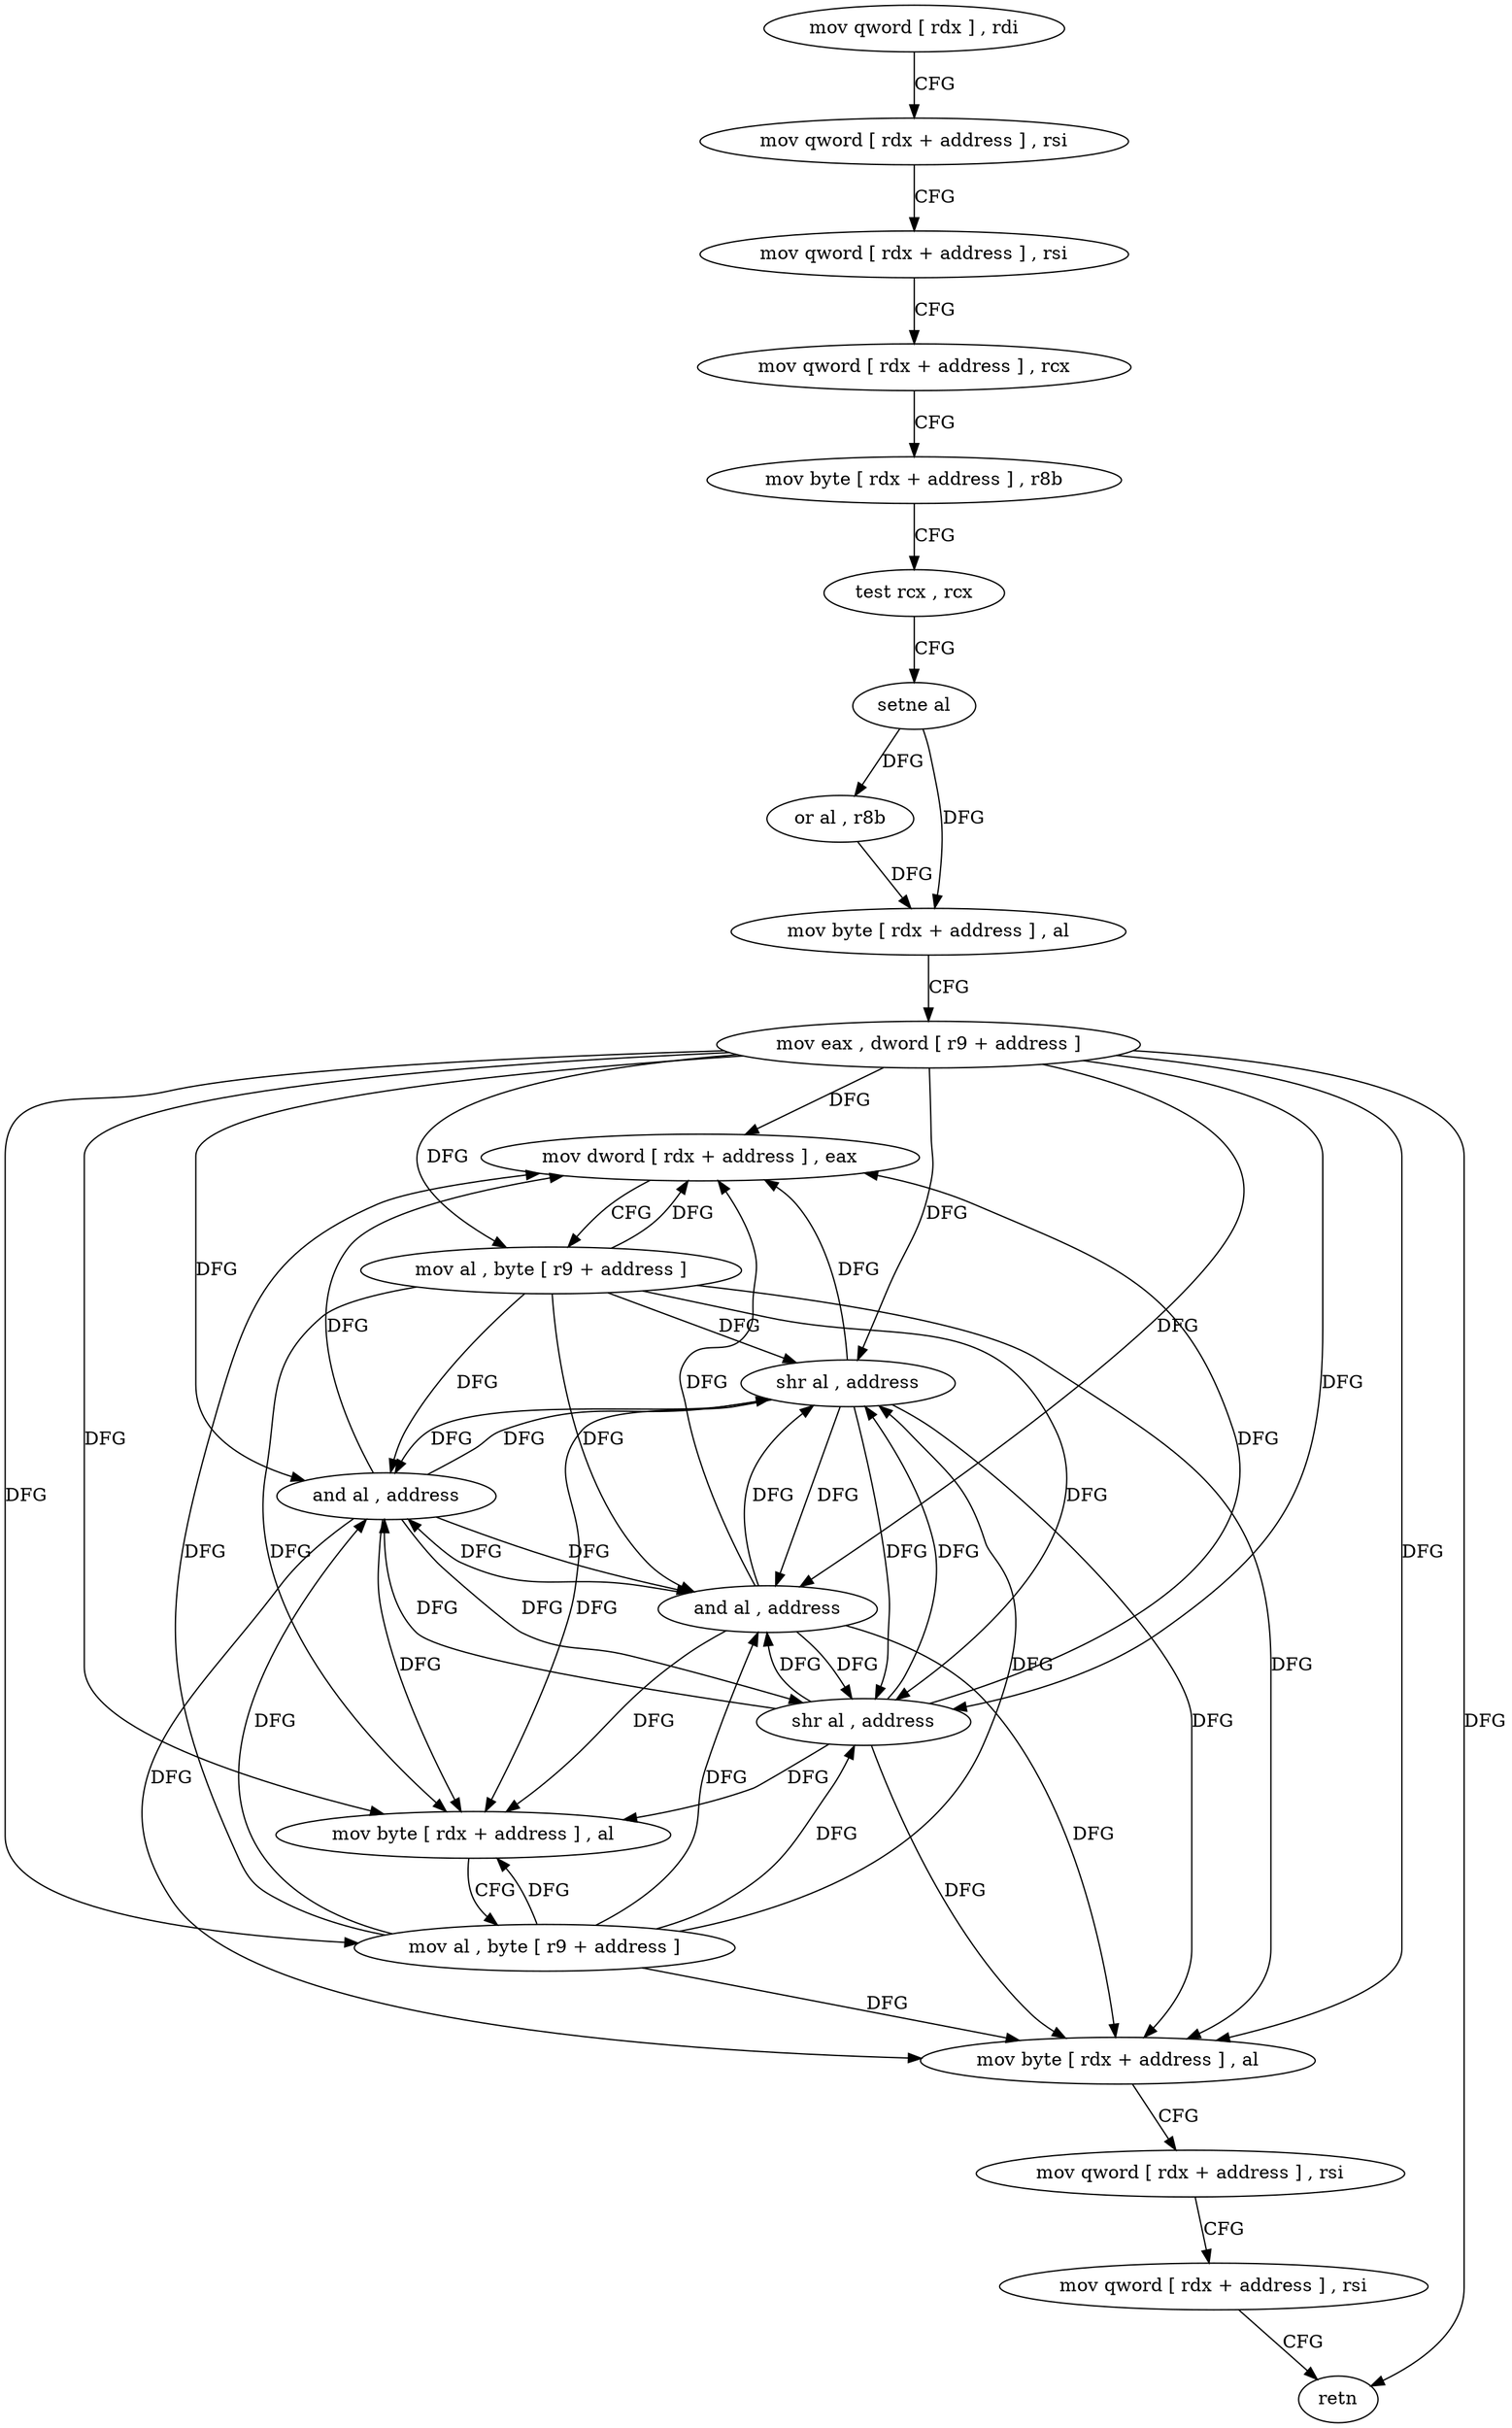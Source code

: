 digraph "func" {
"4224128" [label = "mov qword [ rdx ] , rdi" ]
"4224131" [label = "mov qword [ rdx + address ] , rsi" ]
"4224135" [label = "mov qword [ rdx + address ] , rsi" ]
"4224139" [label = "mov qword [ rdx + address ] , rcx" ]
"4224143" [label = "mov byte [ rdx + address ] , r8b" ]
"4224150" [label = "test rcx , rcx" ]
"4224153" [label = "setne al" ]
"4224156" [label = "or al , r8b" ]
"4224159" [label = "mov byte [ rdx + address ] , al" ]
"4224165" [label = "mov eax , dword [ r9 + address ]" ]
"4224172" [label = "mov dword [ rdx + address ] , eax" ]
"4224178" [label = "mov al , byte [ r9 + address ]" ]
"4224185" [label = "shr al , address" ]
"4224188" [label = "and al , address" ]
"4224190" [label = "mov byte [ rdx + address ] , al" ]
"4224196" [label = "mov al , byte [ r9 + address ]" ]
"4224203" [label = "shr al , address" ]
"4224206" [label = "and al , address" ]
"4224208" [label = "mov byte [ rdx + address ] , al" ]
"4224214" [label = "mov qword [ rdx + address ] , rsi" ]
"4224218" [label = "mov qword [ rdx + address ] , rsi" ]
"4224222" [label = "retn" ]
"4224128" -> "4224131" [ label = "CFG" ]
"4224131" -> "4224135" [ label = "CFG" ]
"4224135" -> "4224139" [ label = "CFG" ]
"4224139" -> "4224143" [ label = "CFG" ]
"4224143" -> "4224150" [ label = "CFG" ]
"4224150" -> "4224153" [ label = "CFG" ]
"4224153" -> "4224156" [ label = "DFG" ]
"4224153" -> "4224159" [ label = "DFG" ]
"4224156" -> "4224159" [ label = "DFG" ]
"4224159" -> "4224165" [ label = "CFG" ]
"4224165" -> "4224172" [ label = "DFG" ]
"4224165" -> "4224178" [ label = "DFG" ]
"4224165" -> "4224185" [ label = "DFG" ]
"4224165" -> "4224188" [ label = "DFG" ]
"4224165" -> "4224190" [ label = "DFG" ]
"4224165" -> "4224196" [ label = "DFG" ]
"4224165" -> "4224203" [ label = "DFG" ]
"4224165" -> "4224206" [ label = "DFG" ]
"4224165" -> "4224208" [ label = "DFG" ]
"4224165" -> "4224222" [ label = "DFG" ]
"4224172" -> "4224178" [ label = "CFG" ]
"4224178" -> "4224185" [ label = "DFG" ]
"4224178" -> "4224172" [ label = "DFG" ]
"4224178" -> "4224188" [ label = "DFG" ]
"4224178" -> "4224190" [ label = "DFG" ]
"4224178" -> "4224203" [ label = "DFG" ]
"4224178" -> "4224206" [ label = "DFG" ]
"4224178" -> "4224208" [ label = "DFG" ]
"4224185" -> "4224188" [ label = "DFG" ]
"4224185" -> "4224172" [ label = "DFG" ]
"4224185" -> "4224190" [ label = "DFG" ]
"4224185" -> "4224203" [ label = "DFG" ]
"4224185" -> "4224206" [ label = "DFG" ]
"4224185" -> "4224208" [ label = "DFG" ]
"4224188" -> "4224190" [ label = "DFG" ]
"4224188" -> "4224172" [ label = "DFG" ]
"4224188" -> "4224185" [ label = "DFG" ]
"4224188" -> "4224203" [ label = "DFG" ]
"4224188" -> "4224206" [ label = "DFG" ]
"4224188" -> "4224208" [ label = "DFG" ]
"4224190" -> "4224196" [ label = "CFG" ]
"4224196" -> "4224203" [ label = "DFG" ]
"4224196" -> "4224172" [ label = "DFG" ]
"4224196" -> "4224185" [ label = "DFG" ]
"4224196" -> "4224188" [ label = "DFG" ]
"4224196" -> "4224190" [ label = "DFG" ]
"4224196" -> "4224206" [ label = "DFG" ]
"4224196" -> "4224208" [ label = "DFG" ]
"4224203" -> "4224206" [ label = "DFG" ]
"4224203" -> "4224172" [ label = "DFG" ]
"4224203" -> "4224185" [ label = "DFG" ]
"4224203" -> "4224188" [ label = "DFG" ]
"4224203" -> "4224190" [ label = "DFG" ]
"4224203" -> "4224208" [ label = "DFG" ]
"4224206" -> "4224208" [ label = "DFG" ]
"4224206" -> "4224172" [ label = "DFG" ]
"4224206" -> "4224185" [ label = "DFG" ]
"4224206" -> "4224188" [ label = "DFG" ]
"4224206" -> "4224190" [ label = "DFG" ]
"4224206" -> "4224203" [ label = "DFG" ]
"4224208" -> "4224214" [ label = "CFG" ]
"4224214" -> "4224218" [ label = "CFG" ]
"4224218" -> "4224222" [ label = "CFG" ]
}
